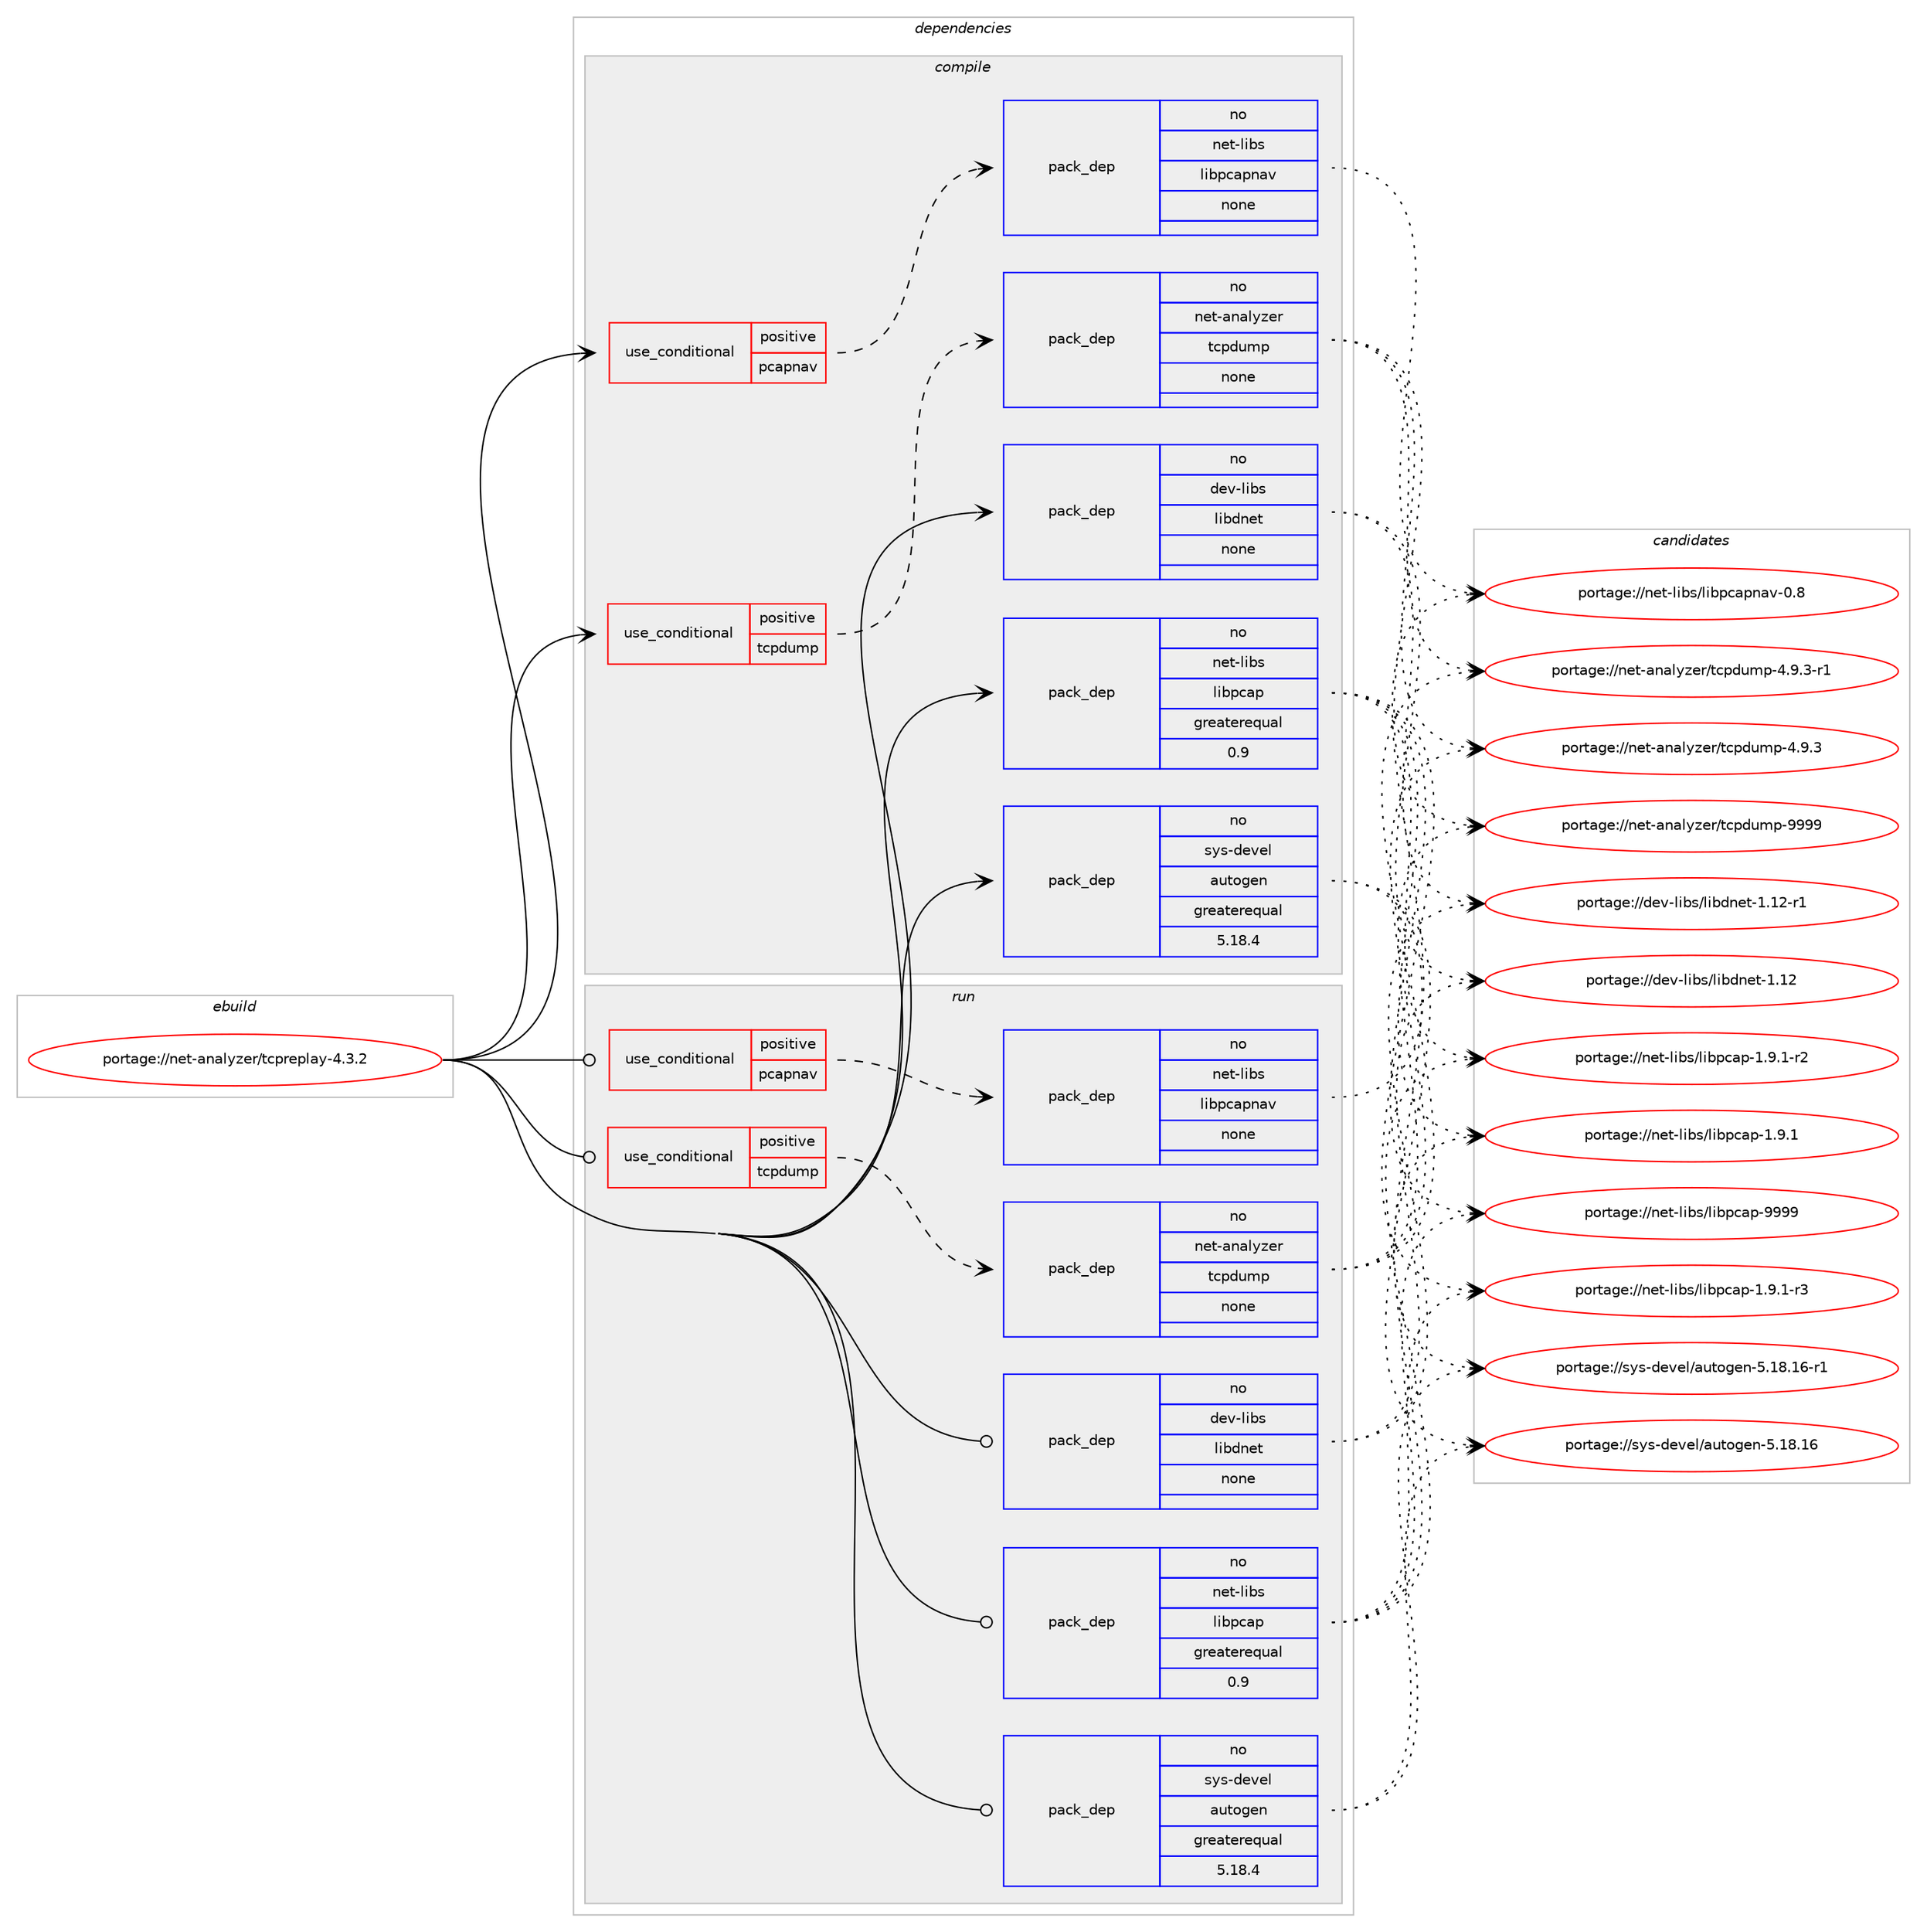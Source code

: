 digraph prolog {

# *************
# Graph options
# *************

newrank=true;
concentrate=true;
compound=true;
graph [rankdir=LR,fontname=Helvetica,fontsize=10,ranksep=1.5];#, ranksep=2.5, nodesep=0.2];
edge  [arrowhead=vee];
node  [fontname=Helvetica,fontsize=10];

# **********
# The ebuild
# **********

subgraph cluster_leftcol {
color=gray;
rank=same;
label=<<i>ebuild</i>>;
id [label="portage://net-analyzer/tcpreplay-4.3.2", color=red, width=4, href="../net-analyzer/tcpreplay-4.3.2.svg"];
}

# ****************
# The dependencies
# ****************

subgraph cluster_midcol {
color=gray;
label=<<i>dependencies</i>>;
subgraph cluster_compile {
fillcolor="#eeeeee";
style=filled;
label=<<i>compile</i>>;
subgraph cond19384 {
dependency89133 [label=<<TABLE BORDER="0" CELLBORDER="1" CELLSPACING="0" CELLPADDING="4"><TR><TD ROWSPAN="3" CELLPADDING="10">use_conditional</TD></TR><TR><TD>positive</TD></TR><TR><TD>pcapnav</TD></TR></TABLE>>, shape=none, color=red];
subgraph pack68078 {
dependency89134 [label=<<TABLE BORDER="0" CELLBORDER="1" CELLSPACING="0" CELLPADDING="4" WIDTH="220"><TR><TD ROWSPAN="6" CELLPADDING="30">pack_dep</TD></TR><TR><TD WIDTH="110">no</TD></TR><TR><TD>net-libs</TD></TR><TR><TD>libpcapnav</TD></TR><TR><TD>none</TD></TR><TR><TD></TD></TR></TABLE>>, shape=none, color=blue];
}
dependency89133:e -> dependency89134:w [weight=20,style="dashed",arrowhead="vee"];
}
id:e -> dependency89133:w [weight=20,style="solid",arrowhead="vee"];
subgraph cond19385 {
dependency89135 [label=<<TABLE BORDER="0" CELLBORDER="1" CELLSPACING="0" CELLPADDING="4"><TR><TD ROWSPAN="3" CELLPADDING="10">use_conditional</TD></TR><TR><TD>positive</TD></TR><TR><TD>tcpdump</TD></TR></TABLE>>, shape=none, color=red];
subgraph pack68079 {
dependency89136 [label=<<TABLE BORDER="0" CELLBORDER="1" CELLSPACING="0" CELLPADDING="4" WIDTH="220"><TR><TD ROWSPAN="6" CELLPADDING="30">pack_dep</TD></TR><TR><TD WIDTH="110">no</TD></TR><TR><TD>net-analyzer</TD></TR><TR><TD>tcpdump</TD></TR><TR><TD>none</TD></TR><TR><TD></TD></TR></TABLE>>, shape=none, color=blue];
}
dependency89135:e -> dependency89136:w [weight=20,style="dashed",arrowhead="vee"];
}
id:e -> dependency89135:w [weight=20,style="solid",arrowhead="vee"];
subgraph pack68080 {
dependency89137 [label=<<TABLE BORDER="0" CELLBORDER="1" CELLSPACING="0" CELLPADDING="4" WIDTH="220"><TR><TD ROWSPAN="6" CELLPADDING="30">pack_dep</TD></TR><TR><TD WIDTH="110">no</TD></TR><TR><TD>dev-libs</TD></TR><TR><TD>libdnet</TD></TR><TR><TD>none</TD></TR><TR><TD></TD></TR></TABLE>>, shape=none, color=blue];
}
id:e -> dependency89137:w [weight=20,style="solid",arrowhead="vee"];
subgraph pack68081 {
dependency89138 [label=<<TABLE BORDER="0" CELLBORDER="1" CELLSPACING="0" CELLPADDING="4" WIDTH="220"><TR><TD ROWSPAN="6" CELLPADDING="30">pack_dep</TD></TR><TR><TD WIDTH="110">no</TD></TR><TR><TD>net-libs</TD></TR><TR><TD>libpcap</TD></TR><TR><TD>greaterequal</TD></TR><TR><TD>0.9</TD></TR></TABLE>>, shape=none, color=blue];
}
id:e -> dependency89138:w [weight=20,style="solid",arrowhead="vee"];
subgraph pack68082 {
dependency89139 [label=<<TABLE BORDER="0" CELLBORDER="1" CELLSPACING="0" CELLPADDING="4" WIDTH="220"><TR><TD ROWSPAN="6" CELLPADDING="30">pack_dep</TD></TR><TR><TD WIDTH="110">no</TD></TR><TR><TD>sys-devel</TD></TR><TR><TD>autogen</TD></TR><TR><TD>greaterequal</TD></TR><TR><TD>5.18.4</TD></TR></TABLE>>, shape=none, color=blue];
}
id:e -> dependency89139:w [weight=20,style="solid",arrowhead="vee"];
}
subgraph cluster_compileandrun {
fillcolor="#eeeeee";
style=filled;
label=<<i>compile and run</i>>;
}
subgraph cluster_run {
fillcolor="#eeeeee";
style=filled;
label=<<i>run</i>>;
subgraph cond19386 {
dependency89140 [label=<<TABLE BORDER="0" CELLBORDER="1" CELLSPACING="0" CELLPADDING="4"><TR><TD ROWSPAN="3" CELLPADDING="10">use_conditional</TD></TR><TR><TD>positive</TD></TR><TR><TD>pcapnav</TD></TR></TABLE>>, shape=none, color=red];
subgraph pack68083 {
dependency89141 [label=<<TABLE BORDER="0" CELLBORDER="1" CELLSPACING="0" CELLPADDING="4" WIDTH="220"><TR><TD ROWSPAN="6" CELLPADDING="30">pack_dep</TD></TR><TR><TD WIDTH="110">no</TD></TR><TR><TD>net-libs</TD></TR><TR><TD>libpcapnav</TD></TR><TR><TD>none</TD></TR><TR><TD></TD></TR></TABLE>>, shape=none, color=blue];
}
dependency89140:e -> dependency89141:w [weight=20,style="dashed",arrowhead="vee"];
}
id:e -> dependency89140:w [weight=20,style="solid",arrowhead="odot"];
subgraph cond19387 {
dependency89142 [label=<<TABLE BORDER="0" CELLBORDER="1" CELLSPACING="0" CELLPADDING="4"><TR><TD ROWSPAN="3" CELLPADDING="10">use_conditional</TD></TR><TR><TD>positive</TD></TR><TR><TD>tcpdump</TD></TR></TABLE>>, shape=none, color=red];
subgraph pack68084 {
dependency89143 [label=<<TABLE BORDER="0" CELLBORDER="1" CELLSPACING="0" CELLPADDING="4" WIDTH="220"><TR><TD ROWSPAN="6" CELLPADDING="30">pack_dep</TD></TR><TR><TD WIDTH="110">no</TD></TR><TR><TD>net-analyzer</TD></TR><TR><TD>tcpdump</TD></TR><TR><TD>none</TD></TR><TR><TD></TD></TR></TABLE>>, shape=none, color=blue];
}
dependency89142:e -> dependency89143:w [weight=20,style="dashed",arrowhead="vee"];
}
id:e -> dependency89142:w [weight=20,style="solid",arrowhead="odot"];
subgraph pack68085 {
dependency89144 [label=<<TABLE BORDER="0" CELLBORDER="1" CELLSPACING="0" CELLPADDING="4" WIDTH="220"><TR><TD ROWSPAN="6" CELLPADDING="30">pack_dep</TD></TR><TR><TD WIDTH="110">no</TD></TR><TR><TD>dev-libs</TD></TR><TR><TD>libdnet</TD></TR><TR><TD>none</TD></TR><TR><TD></TD></TR></TABLE>>, shape=none, color=blue];
}
id:e -> dependency89144:w [weight=20,style="solid",arrowhead="odot"];
subgraph pack68086 {
dependency89145 [label=<<TABLE BORDER="0" CELLBORDER="1" CELLSPACING="0" CELLPADDING="4" WIDTH="220"><TR><TD ROWSPAN="6" CELLPADDING="30">pack_dep</TD></TR><TR><TD WIDTH="110">no</TD></TR><TR><TD>net-libs</TD></TR><TR><TD>libpcap</TD></TR><TR><TD>greaterequal</TD></TR><TR><TD>0.9</TD></TR></TABLE>>, shape=none, color=blue];
}
id:e -> dependency89145:w [weight=20,style="solid",arrowhead="odot"];
subgraph pack68087 {
dependency89146 [label=<<TABLE BORDER="0" CELLBORDER="1" CELLSPACING="0" CELLPADDING="4" WIDTH="220"><TR><TD ROWSPAN="6" CELLPADDING="30">pack_dep</TD></TR><TR><TD WIDTH="110">no</TD></TR><TR><TD>sys-devel</TD></TR><TR><TD>autogen</TD></TR><TR><TD>greaterequal</TD></TR><TR><TD>5.18.4</TD></TR></TABLE>>, shape=none, color=blue];
}
id:e -> dependency89146:w [weight=20,style="solid",arrowhead="odot"];
}
}

# **************
# The candidates
# **************

subgraph cluster_choices {
rank=same;
color=gray;
label=<<i>candidates</i>>;

subgraph choice68078 {
color=black;
nodesep=1;
choice1101011164510810598115471081059811299971121109711845484656 [label="portage://net-libs/libpcapnav-0.8", color=red, width=4,href="../net-libs/libpcapnav-0.8.svg"];
dependency89134:e -> choice1101011164510810598115471081059811299971121109711845484656:w [style=dotted,weight="100"];
}
subgraph choice68079 {
color=black;
nodesep=1;
choice11010111645971109710812112210111447116991121001171091124557575757 [label="portage://net-analyzer/tcpdump-9999", color=red, width=4,href="../net-analyzer/tcpdump-9999.svg"];
choice11010111645971109710812112210111447116991121001171091124552465746514511449 [label="portage://net-analyzer/tcpdump-4.9.3-r1", color=red, width=4,href="../net-analyzer/tcpdump-4.9.3-r1.svg"];
choice1101011164597110971081211221011144711699112100117109112455246574651 [label="portage://net-analyzer/tcpdump-4.9.3", color=red, width=4,href="../net-analyzer/tcpdump-4.9.3.svg"];
dependency89136:e -> choice11010111645971109710812112210111447116991121001171091124557575757:w [style=dotted,weight="100"];
dependency89136:e -> choice11010111645971109710812112210111447116991121001171091124552465746514511449:w [style=dotted,weight="100"];
dependency89136:e -> choice1101011164597110971081211221011144711699112100117109112455246574651:w [style=dotted,weight="100"];
}
subgraph choice68080 {
color=black;
nodesep=1;
choice1001011184510810598115471081059810011010111645494649504511449 [label="portage://dev-libs/libdnet-1.12-r1", color=red, width=4,href="../dev-libs/libdnet-1.12-r1.svg"];
choice100101118451081059811547108105981001101011164549464950 [label="portage://dev-libs/libdnet-1.12", color=red, width=4,href="../dev-libs/libdnet-1.12.svg"];
dependency89137:e -> choice1001011184510810598115471081059810011010111645494649504511449:w [style=dotted,weight="100"];
dependency89137:e -> choice100101118451081059811547108105981001101011164549464950:w [style=dotted,weight="100"];
}
subgraph choice68081 {
color=black;
nodesep=1;
choice1101011164510810598115471081059811299971124557575757 [label="portage://net-libs/libpcap-9999", color=red, width=4,href="../net-libs/libpcap-9999.svg"];
choice1101011164510810598115471081059811299971124549465746494511451 [label="portage://net-libs/libpcap-1.9.1-r3", color=red, width=4,href="../net-libs/libpcap-1.9.1-r3.svg"];
choice1101011164510810598115471081059811299971124549465746494511450 [label="portage://net-libs/libpcap-1.9.1-r2", color=red, width=4,href="../net-libs/libpcap-1.9.1-r2.svg"];
choice110101116451081059811547108105981129997112454946574649 [label="portage://net-libs/libpcap-1.9.1", color=red, width=4,href="../net-libs/libpcap-1.9.1.svg"];
dependency89138:e -> choice1101011164510810598115471081059811299971124557575757:w [style=dotted,weight="100"];
dependency89138:e -> choice1101011164510810598115471081059811299971124549465746494511451:w [style=dotted,weight="100"];
dependency89138:e -> choice1101011164510810598115471081059811299971124549465746494511450:w [style=dotted,weight="100"];
dependency89138:e -> choice110101116451081059811547108105981129997112454946574649:w [style=dotted,weight="100"];
}
subgraph choice68082 {
color=black;
nodesep=1;
choice11512111545100101118101108479711711611110310111045534649564649544511449 [label="portage://sys-devel/autogen-5.18.16-r1", color=red, width=4,href="../sys-devel/autogen-5.18.16-r1.svg"];
choice1151211154510010111810110847971171161111031011104553464956464954 [label="portage://sys-devel/autogen-5.18.16", color=red, width=4,href="../sys-devel/autogen-5.18.16.svg"];
dependency89139:e -> choice11512111545100101118101108479711711611110310111045534649564649544511449:w [style=dotted,weight="100"];
dependency89139:e -> choice1151211154510010111810110847971171161111031011104553464956464954:w [style=dotted,weight="100"];
}
subgraph choice68083 {
color=black;
nodesep=1;
choice1101011164510810598115471081059811299971121109711845484656 [label="portage://net-libs/libpcapnav-0.8", color=red, width=4,href="../net-libs/libpcapnav-0.8.svg"];
dependency89141:e -> choice1101011164510810598115471081059811299971121109711845484656:w [style=dotted,weight="100"];
}
subgraph choice68084 {
color=black;
nodesep=1;
choice11010111645971109710812112210111447116991121001171091124557575757 [label="portage://net-analyzer/tcpdump-9999", color=red, width=4,href="../net-analyzer/tcpdump-9999.svg"];
choice11010111645971109710812112210111447116991121001171091124552465746514511449 [label="portage://net-analyzer/tcpdump-4.9.3-r1", color=red, width=4,href="../net-analyzer/tcpdump-4.9.3-r1.svg"];
choice1101011164597110971081211221011144711699112100117109112455246574651 [label="portage://net-analyzer/tcpdump-4.9.3", color=red, width=4,href="../net-analyzer/tcpdump-4.9.3.svg"];
dependency89143:e -> choice11010111645971109710812112210111447116991121001171091124557575757:w [style=dotted,weight="100"];
dependency89143:e -> choice11010111645971109710812112210111447116991121001171091124552465746514511449:w [style=dotted,weight="100"];
dependency89143:e -> choice1101011164597110971081211221011144711699112100117109112455246574651:w [style=dotted,weight="100"];
}
subgraph choice68085 {
color=black;
nodesep=1;
choice1001011184510810598115471081059810011010111645494649504511449 [label="portage://dev-libs/libdnet-1.12-r1", color=red, width=4,href="../dev-libs/libdnet-1.12-r1.svg"];
choice100101118451081059811547108105981001101011164549464950 [label="portage://dev-libs/libdnet-1.12", color=red, width=4,href="../dev-libs/libdnet-1.12.svg"];
dependency89144:e -> choice1001011184510810598115471081059810011010111645494649504511449:w [style=dotted,weight="100"];
dependency89144:e -> choice100101118451081059811547108105981001101011164549464950:w [style=dotted,weight="100"];
}
subgraph choice68086 {
color=black;
nodesep=1;
choice1101011164510810598115471081059811299971124557575757 [label="portage://net-libs/libpcap-9999", color=red, width=4,href="../net-libs/libpcap-9999.svg"];
choice1101011164510810598115471081059811299971124549465746494511451 [label="portage://net-libs/libpcap-1.9.1-r3", color=red, width=4,href="../net-libs/libpcap-1.9.1-r3.svg"];
choice1101011164510810598115471081059811299971124549465746494511450 [label="portage://net-libs/libpcap-1.9.1-r2", color=red, width=4,href="../net-libs/libpcap-1.9.1-r2.svg"];
choice110101116451081059811547108105981129997112454946574649 [label="portage://net-libs/libpcap-1.9.1", color=red, width=4,href="../net-libs/libpcap-1.9.1.svg"];
dependency89145:e -> choice1101011164510810598115471081059811299971124557575757:w [style=dotted,weight="100"];
dependency89145:e -> choice1101011164510810598115471081059811299971124549465746494511451:w [style=dotted,weight="100"];
dependency89145:e -> choice1101011164510810598115471081059811299971124549465746494511450:w [style=dotted,weight="100"];
dependency89145:e -> choice110101116451081059811547108105981129997112454946574649:w [style=dotted,weight="100"];
}
subgraph choice68087 {
color=black;
nodesep=1;
choice11512111545100101118101108479711711611110310111045534649564649544511449 [label="portage://sys-devel/autogen-5.18.16-r1", color=red, width=4,href="../sys-devel/autogen-5.18.16-r1.svg"];
choice1151211154510010111810110847971171161111031011104553464956464954 [label="portage://sys-devel/autogen-5.18.16", color=red, width=4,href="../sys-devel/autogen-5.18.16.svg"];
dependency89146:e -> choice11512111545100101118101108479711711611110310111045534649564649544511449:w [style=dotted,weight="100"];
dependency89146:e -> choice1151211154510010111810110847971171161111031011104553464956464954:w [style=dotted,weight="100"];
}
}

}
